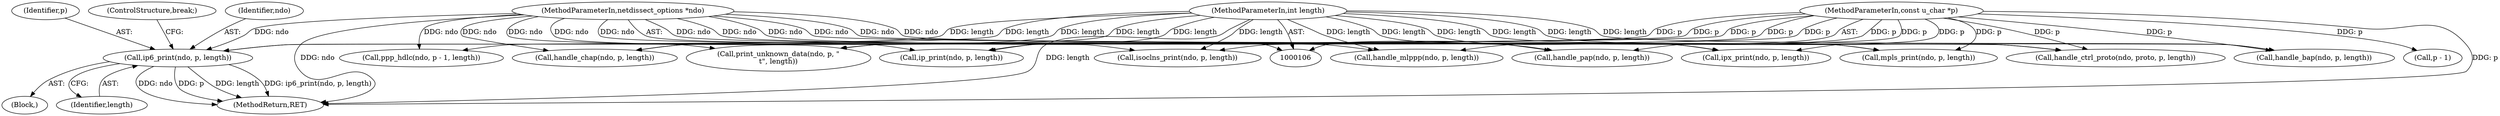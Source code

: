 digraph "0_tcpdump_1dcd10aceabbc03bf571ea32b892c522cbe923de_13@pointer" {
"1000176" [label="(Call,ip6_print(ndo, p, length))"];
"1000107" [label="(MethodParameterIn,netdissect_options *ndo)"];
"1000109" [label="(MethodParameterIn,const u_char *p)"];
"1000110" [label="(MethodParameterIn,int length)"];
"1000128" [label="(Block,)"];
"1000189" [label="(Call,isoclns_print(ndo, p, length))"];
"1000217" [label="(Call,print_unknown_data(ndo, p, \"\n\t\", length))"];
"1000110" [label="(MethodParameterIn,int length)"];
"1000176" [label="(Call,ip6_print(ndo, p, length))"];
"1000119" [label="(Call,ppp_hdlc(ndo, p - 1, length))"];
"1000149" [label="(Call,handle_chap(ndo, p, length))"];
"1000109" [label="(MethodParameterIn,const u_char *p)"];
"1000196" [label="(Call,mpls_print(ndo, p, length))"];
"1000155" [label="(Call,handle_pap(ndo, p, length))"];
"1000169" [label="(Call,ip_print(ndo, p, length))"];
"1000179" [label="(Identifier,length)"];
"1000178" [label="(Identifier,p)"];
"1000180" [label="(ControlStructure,break;)"];
"1000161" [label="(Call,handle_bap(ndo, p, length))"];
"1000177" [label="(Identifier,ndo)"];
"1000143" [label="(Call,handle_mlppp(ndo, p, length))"];
"1000107" [label="(MethodParameterIn,netdissect_options *ndo)"];
"1000121" [label="(Call,p - 1)"];
"1000223" [label="(MethodReturn,RET)"];
"1000136" [label="(Call,handle_ctrl_proto(ndo, proto, p, length))"];
"1000183" [label="(Call,ipx_print(ndo, p, length))"];
"1000176" -> "1000128"  [label="AST: "];
"1000176" -> "1000179"  [label="CFG: "];
"1000177" -> "1000176"  [label="AST: "];
"1000178" -> "1000176"  [label="AST: "];
"1000179" -> "1000176"  [label="AST: "];
"1000180" -> "1000176"  [label="CFG: "];
"1000176" -> "1000223"  [label="DDG: p"];
"1000176" -> "1000223"  [label="DDG: length"];
"1000176" -> "1000223"  [label="DDG: ip6_print(ndo, p, length)"];
"1000176" -> "1000223"  [label="DDG: ndo"];
"1000107" -> "1000176"  [label="DDG: ndo"];
"1000109" -> "1000176"  [label="DDG: p"];
"1000110" -> "1000176"  [label="DDG: length"];
"1000107" -> "1000106"  [label="AST: "];
"1000107" -> "1000223"  [label="DDG: ndo"];
"1000107" -> "1000119"  [label="DDG: ndo"];
"1000107" -> "1000136"  [label="DDG: ndo"];
"1000107" -> "1000143"  [label="DDG: ndo"];
"1000107" -> "1000149"  [label="DDG: ndo"];
"1000107" -> "1000155"  [label="DDG: ndo"];
"1000107" -> "1000161"  [label="DDG: ndo"];
"1000107" -> "1000169"  [label="DDG: ndo"];
"1000107" -> "1000183"  [label="DDG: ndo"];
"1000107" -> "1000189"  [label="DDG: ndo"];
"1000107" -> "1000196"  [label="DDG: ndo"];
"1000107" -> "1000217"  [label="DDG: ndo"];
"1000109" -> "1000106"  [label="AST: "];
"1000109" -> "1000223"  [label="DDG: p"];
"1000109" -> "1000121"  [label="DDG: p"];
"1000109" -> "1000136"  [label="DDG: p"];
"1000109" -> "1000143"  [label="DDG: p"];
"1000109" -> "1000149"  [label="DDG: p"];
"1000109" -> "1000155"  [label="DDG: p"];
"1000109" -> "1000161"  [label="DDG: p"];
"1000109" -> "1000169"  [label="DDG: p"];
"1000109" -> "1000183"  [label="DDG: p"];
"1000109" -> "1000189"  [label="DDG: p"];
"1000109" -> "1000196"  [label="DDG: p"];
"1000109" -> "1000217"  [label="DDG: p"];
"1000110" -> "1000106"  [label="AST: "];
"1000110" -> "1000223"  [label="DDG: length"];
"1000110" -> "1000119"  [label="DDG: length"];
"1000110" -> "1000136"  [label="DDG: length"];
"1000110" -> "1000143"  [label="DDG: length"];
"1000110" -> "1000149"  [label="DDG: length"];
"1000110" -> "1000155"  [label="DDG: length"];
"1000110" -> "1000161"  [label="DDG: length"];
"1000110" -> "1000169"  [label="DDG: length"];
"1000110" -> "1000183"  [label="DDG: length"];
"1000110" -> "1000189"  [label="DDG: length"];
"1000110" -> "1000196"  [label="DDG: length"];
"1000110" -> "1000217"  [label="DDG: length"];
}
